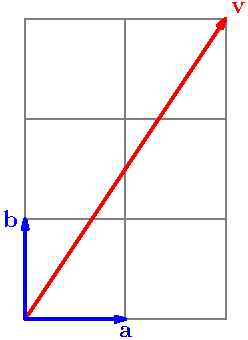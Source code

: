 size(6cm);
for (int i=0; i<2; ++i) {
for (int j=0; j<3; ++j) {
draw(shift(i,j)*unitsquare, grey);
}
}
draw((0,0)--(2,3), red+1.3, EndArrow(5));
label("$\mathbf{v}$", (2,3), dir(45), red);
draw((0,0)--(1,0), blue+1.3, EndArrow(5));
draw((0,0)--(0,1), blue+1.3, EndArrow(5));
label("$\mathbf{a}$", (1,0), dir(-90), blue);
label("$\mathbf{b}$", (0,1), dir(180), blue);
